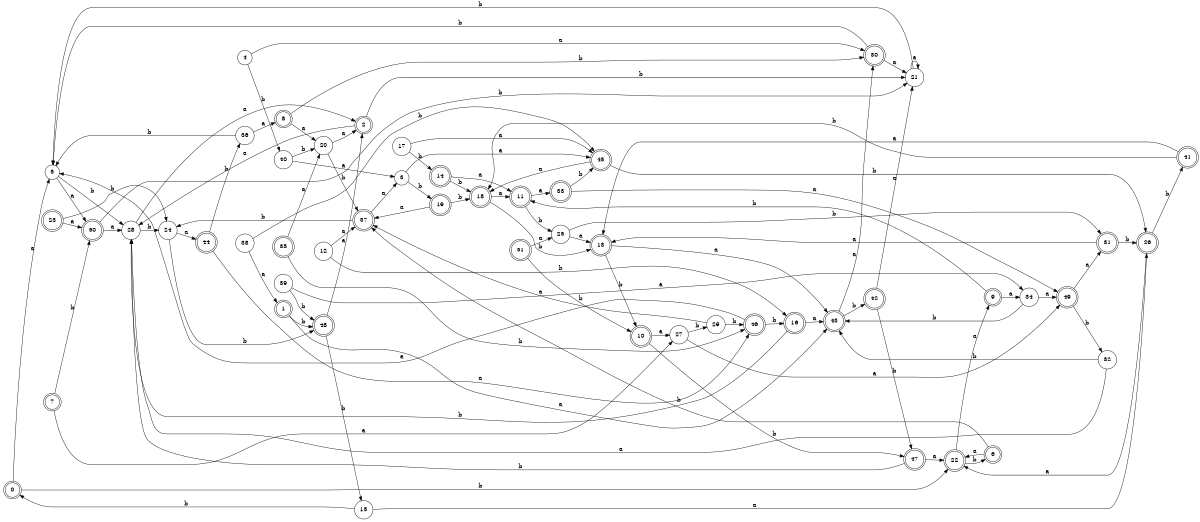 digraph n42_8 {
__start0 [label="" shape="none"];

rankdir=LR;
size="8,5";

s0 [style="rounded,filled", color="black", fillcolor="white" shape="doublecircle", label="0"];
s1 [style="rounded,filled", color="black", fillcolor="white" shape="doublecircle", label="1"];
s2 [style="rounded,filled", color="black", fillcolor="white" shape="doublecircle", label="2"];
s3 [style="filled", color="black", fillcolor="white" shape="circle", label="3"];
s4 [style="filled", color="black", fillcolor="white" shape="circle", label="4"];
s5 [style="filled", color="black", fillcolor="white" shape="circle", label="5"];
s6 [style="rounded,filled", color="black", fillcolor="white" shape="doublecircle", label="6"];
s7 [style="rounded,filled", color="black", fillcolor="white" shape="doublecircle", label="7"];
s8 [style="rounded,filled", color="black", fillcolor="white" shape="doublecircle", label="8"];
s9 [style="rounded,filled", color="black", fillcolor="white" shape="doublecircle", label="9"];
s10 [style="rounded,filled", color="black", fillcolor="white" shape="doublecircle", label="10"];
s11 [style="rounded,filled", color="black", fillcolor="white" shape="doublecircle", label="11"];
s12 [style="filled", color="black", fillcolor="white" shape="circle", label="12"];
s13 [style="rounded,filled", color="black", fillcolor="white" shape="doublecircle", label="13"];
s14 [style="rounded,filled", color="black", fillcolor="white" shape="doublecircle", label="14"];
s15 [style="filled", color="black", fillcolor="white" shape="circle", label="15"];
s16 [style="rounded,filled", color="black", fillcolor="white" shape="doublecircle", label="16"];
s17 [style="filled", color="black", fillcolor="white" shape="circle", label="17"];
s18 [style="rounded,filled", color="black", fillcolor="white" shape="doublecircle", label="18"];
s19 [style="rounded,filled", color="black", fillcolor="white" shape="doublecircle", label="19"];
s20 [style="filled", color="black", fillcolor="white" shape="circle", label="20"];
s21 [style="filled", color="black", fillcolor="white" shape="circle", label="21"];
s22 [style="rounded,filled", color="black", fillcolor="white" shape="doublecircle", label="22"];
s23 [style="rounded,filled", color="black", fillcolor="white" shape="doublecircle", label="23"];
s24 [style="filled", color="black", fillcolor="white" shape="circle", label="24"];
s25 [style="filled", color="black", fillcolor="white" shape="circle", label="25"];
s26 [style="rounded,filled", color="black", fillcolor="white" shape="doublecircle", label="26"];
s27 [style="filled", color="black", fillcolor="white" shape="circle", label="27"];
s28 [style="filled", color="black", fillcolor="white" shape="circle", label="28"];
s29 [style="filled", color="black", fillcolor="white" shape="circle", label="29"];
s30 [style="rounded,filled", color="black", fillcolor="white" shape="doublecircle", label="30"];
s31 [style="rounded,filled", color="black", fillcolor="white" shape="doublecircle", label="31"];
s32 [style="filled", color="black", fillcolor="white" shape="circle", label="32"];
s33 [style="rounded,filled", color="black", fillcolor="white" shape="doublecircle", label="33"];
s34 [style="filled", color="black", fillcolor="white" shape="circle", label="34"];
s35 [style="rounded,filled", color="black", fillcolor="white" shape="doublecircle", label="35"];
s36 [style="filled", color="black", fillcolor="white" shape="circle", label="36"];
s37 [style="rounded,filled", color="black", fillcolor="white" shape="doublecircle", label="37"];
s38 [style="filled", color="black", fillcolor="white" shape="circle", label="38"];
s39 [style="filled", color="black", fillcolor="white" shape="circle", label="39"];
s40 [style="filled", color="black", fillcolor="white" shape="circle", label="40"];
s41 [style="rounded,filled", color="black", fillcolor="white" shape="doublecircle", label="41"];
s42 [style="rounded,filled", color="black", fillcolor="white" shape="doublecircle", label="42"];
s43 [style="rounded,filled", color="black", fillcolor="white" shape="doublecircle", label="43"];
s44 [style="rounded,filled", color="black", fillcolor="white" shape="doublecircle", label="44"];
s45 [style="rounded,filled", color="black", fillcolor="white" shape="doublecircle", label="45"];
s46 [style="rounded,filled", color="black", fillcolor="white" shape="doublecircle", label="46"];
s47 [style="rounded,filled", color="black", fillcolor="white" shape="doublecircle", label="47"];
s48 [style="rounded,filled", color="black", fillcolor="white" shape="doublecircle", label="48"];
s49 [style="rounded,filled", color="black", fillcolor="white" shape="doublecircle", label="49"];
s50 [style="rounded,filled", color="black", fillcolor="white" shape="doublecircle", label="50"];
s51 [style="rounded,filled", color="black", fillcolor="white" shape="doublecircle", label="51"];
s0 -> s5 [label="a"];
s0 -> s22 [label="b"];
s1 -> s43 [label="a"];
s1 -> s48 [label="b"];
s2 -> s28 [label="a"];
s2 -> s21 [label="b"];
s3 -> s45 [label="a"];
s3 -> s19 [label="b"];
s4 -> s30 [label="a"];
s4 -> s40 [label="b"];
s5 -> s50 [label="a"];
s5 -> s28 [label="b"];
s6 -> s22 [label="a"];
s6 -> s37 [label="b"];
s7 -> s27 [label="a"];
s7 -> s50 [label="b"];
s8 -> s20 [label="a"];
s8 -> s30 [label="b"];
s9 -> s34 [label="a"];
s9 -> s11 [label="b"];
s10 -> s27 [label="a"];
s10 -> s47 [label="b"];
s11 -> s33 [label="a"];
s11 -> s25 [label="b"];
s12 -> s37 [label="a"];
s12 -> s16 [label="b"];
s13 -> s43 [label="a"];
s13 -> s10 [label="b"];
s14 -> s11 [label="a"];
s14 -> s18 [label="b"];
s15 -> s26 [label="a"];
s15 -> s0 [label="b"];
s16 -> s43 [label="a"];
s16 -> s28 [label="b"];
s17 -> s45 [label="a"];
s17 -> s14 [label="b"];
s18 -> s11 [label="a"];
s18 -> s13 [label="b"];
s19 -> s37 [label="a"];
s19 -> s18 [label="b"];
s20 -> s2 [label="a"];
s20 -> s37 [label="b"];
s21 -> s21 [label="a"];
s21 -> s5 [label="b"];
s22 -> s9 [label="a"];
s22 -> s6 [label="b"];
s23 -> s50 [label="a"];
s23 -> s24 [label="b"];
s24 -> s44 [label="a"];
s24 -> s48 [label="b"];
s25 -> s13 [label="a"];
s25 -> s31 [label="b"];
s26 -> s22 [label="a"];
s26 -> s41 [label="b"];
s27 -> s49 [label="a"];
s27 -> s29 [label="b"];
s28 -> s2 [label="a"];
s28 -> s24 [label="b"];
s29 -> s37 [label="a"];
s29 -> s46 [label="b"];
s30 -> s21 [label="a"];
s30 -> s5 [label="b"];
s31 -> s13 [label="a"];
s31 -> s26 [label="b"];
s32 -> s28 [label="a"];
s32 -> s43 [label="b"];
s33 -> s49 [label="a"];
s33 -> s45 [label="b"];
s34 -> s49 [label="a"];
s34 -> s43 [label="b"];
s35 -> s20 [label="a"];
s35 -> s46 [label="b"];
s36 -> s8 [label="a"];
s36 -> s5 [label="b"];
s37 -> s3 [label="a"];
s37 -> s24 [label="b"];
s38 -> s1 [label="a"];
s38 -> s45 [label="b"];
s39 -> s34 [label="a"];
s39 -> s48 [label="b"];
s40 -> s3 [label="a"];
s40 -> s20 [label="b"];
s41 -> s13 [label="a"];
s41 -> s18 [label="b"];
s42 -> s21 [label="a"];
s42 -> s47 [label="b"];
s43 -> s30 [label="a"];
s43 -> s42 [label="b"];
s44 -> s46 [label="a"];
s44 -> s36 [label="b"];
s45 -> s18 [label="a"];
s45 -> s26 [label="b"];
s46 -> s5 [label="a"];
s46 -> s16 [label="b"];
s47 -> s22 [label="a"];
s47 -> s28 [label="b"];
s48 -> s2 [label="a"];
s48 -> s15 [label="b"];
s49 -> s31 [label="a"];
s49 -> s32 [label="b"];
s50 -> s28 [label="a"];
s50 -> s21 [label="b"];
s51 -> s25 [label="a"];
s51 -> s10 [label="b"];

}